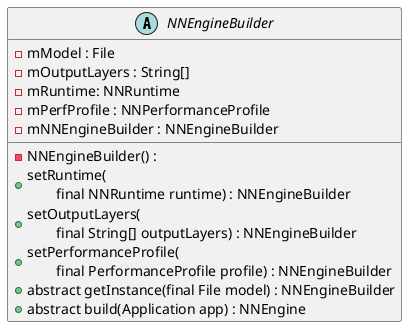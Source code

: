 @startuml
abstract class NNEngineBuilder {
    - {field} mModel : File
    - {field} mOutputLayers : String[]
    - {field} mRuntime: NNRuntime
    - {field} mPerfProfile : NNPerformanceProfile
    - {field} mNNEngineBuilder : NNEngineBuilder
    - {method} NNEngineBuilder() :
    + {method} setRuntime(\n	final NNRuntime runtime) : NNEngineBuilder
    + {method} setOutputLayers(\n	final String[] outputLayers) : NNEngineBuilder
    + {method} setPerformanceProfile(\n	final PerformanceProfile profile) : NNEngineBuilder
    + {method} abstract getInstance(final File model) : NNEngineBuilder
    + {method} abstract build(Application app) : NNEngine
}
@enduml
